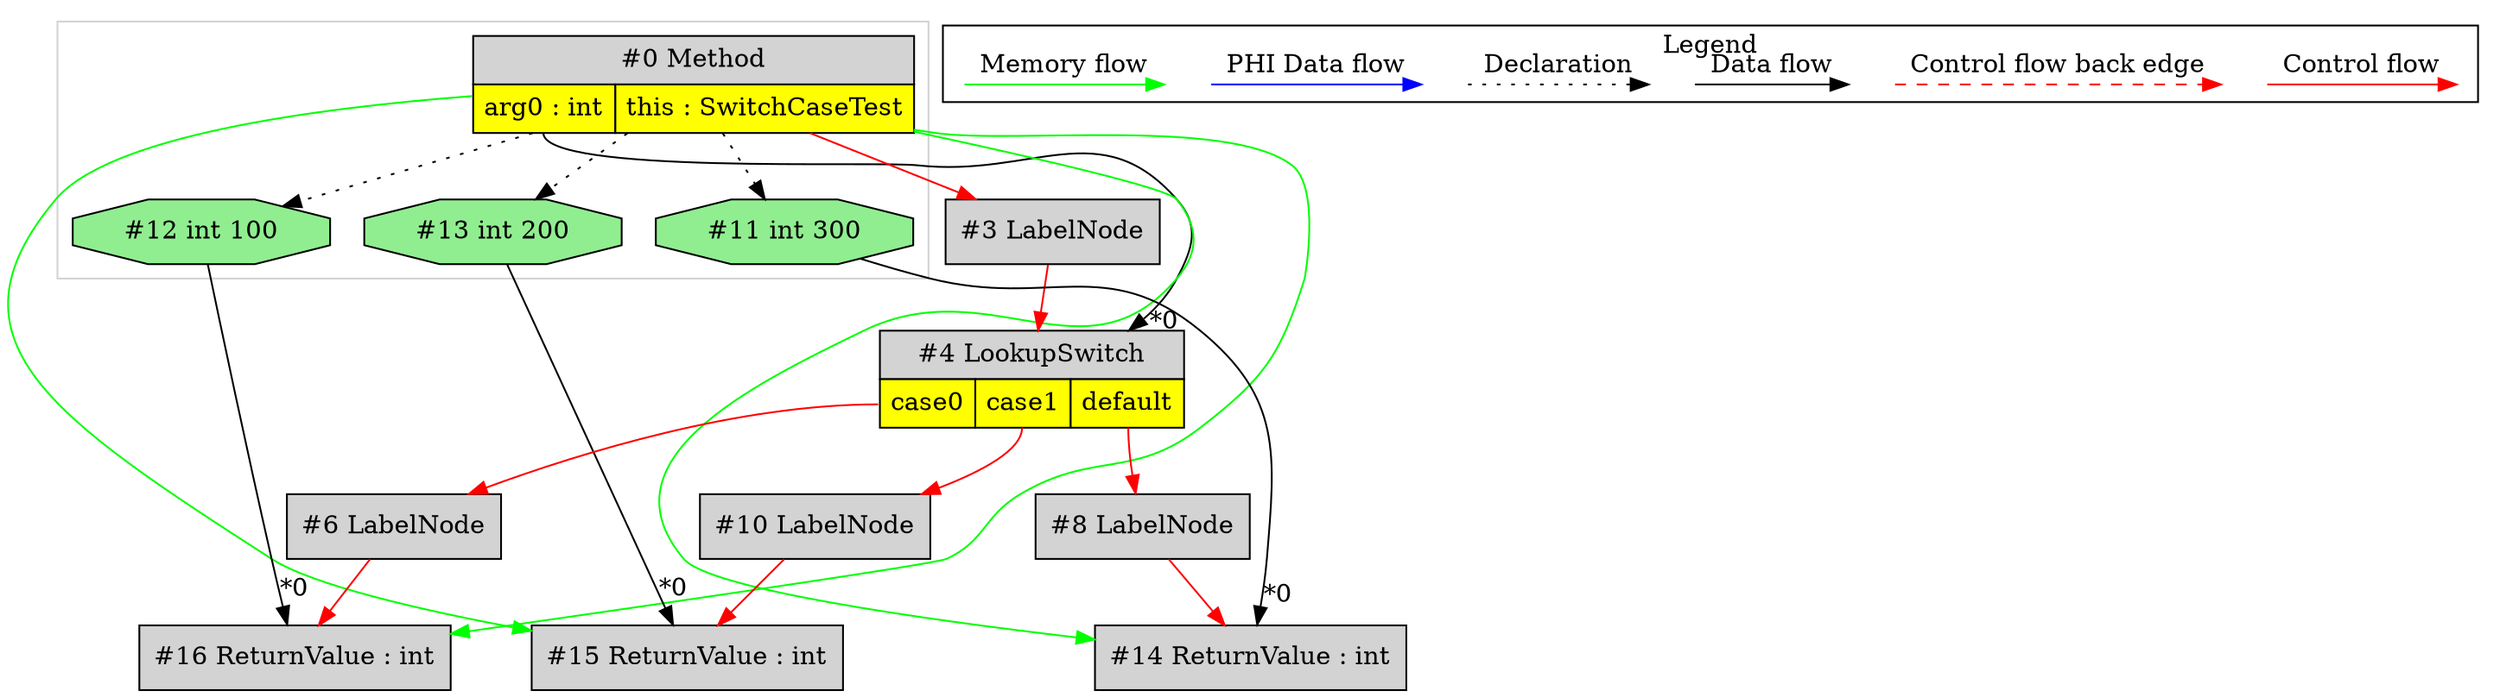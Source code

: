 digraph {
 node0[margin="0", label=<<table border="0" cellborder="1" cellspacing="0" cellpadding="5"><tr><td colspan="2">#0 Method</td></tr><tr><td port="prj1" bgcolor="yellow">arg0 : int</td><td port="prj2" bgcolor="yellow">this : SwitchCaseTest</td></tr></table>>,shape=none, fillcolor=lightgrey, style=filled];
 node13[label="#13 int 200",shape=octagon, fillcolor=lightgreen, style=filled];
 node0 -> node13[style=dotted];
 node15[label="#15 ReturnValue : int",shape=box, fillcolor=lightgrey, style=filled];
 node13 -> node15[headlabel="*0", labeldistance=2];
 node10 -> node15[labeldistance=2, color=red, fontcolor=red];
 node0 -> node15[labeldistance=2, color=green, constraint=false];
 node10[label="#10 LabelNode",shape=box, fillcolor=lightgrey, style=filled];
 node4:prj9 -> node10[labeldistance=2, color=red, fontcolor=red];
 node4[margin="0", label=<<table border="0" cellborder="1" cellspacing="0" cellpadding="5"><tr><td colspan="3">#4 LookupSwitch</td></tr><tr><td port="prj5" bgcolor="yellow">case0</td><td port="prj9" bgcolor="yellow">case1</td><td port="prj7" bgcolor="yellow">default</td></tr></table>>,shape=none, fillcolor=lightgrey, style=filled];
 node0:prj1 -> node4[headlabel="*0", labeldistance=2];
 node3 -> node4[labeldistance=2, color=red, fontcolor=red];
 node3[label="#3 LabelNode",shape=box, fillcolor=lightgrey, style=filled];
 node0 -> node3[labeldistance=2, color=red, fontcolor=red];
 node8[label="#8 LabelNode",shape=box, fillcolor=lightgrey, style=filled];
 node4:prj7 -> node8[labeldistance=2, color=red, fontcolor=red];
 node14[label="#14 ReturnValue : int",shape=box, fillcolor=lightgrey, style=filled];
 node11 -> node14[headlabel="*0", labeldistance=2];
 node8 -> node14[labeldistance=2, color=red, fontcolor=red];
 node0 -> node14[labeldistance=2, color=green, constraint=false];
 node11[label="#11 int 300",shape=octagon, fillcolor=lightgreen, style=filled];
 node0 -> node11[style=dotted];
 node6[label="#6 LabelNode",shape=box, fillcolor=lightgrey, style=filled];
 node4:prj5 -> node6[labeldistance=2, color=red, fontcolor=red];
 node16[label="#16 ReturnValue : int",shape=box, fillcolor=lightgrey, style=filled];
 node12 -> node16[headlabel="*0", labeldistance=2];
 node6 -> node16[labeldistance=2, color=red, fontcolor=red];
 node0 -> node16[labeldistance=2, color=green, constraint=false];
 node12[label="#12 int 100",shape=octagon, fillcolor=lightgreen, style=filled];
 node0 -> node12[style=dotted];
 subgraph cluster_0 {
  color=lightgray;
  node0;
  node11;
  node12;
  node13;
 }
 subgraph cluster_000 {
  label = "Legend";
  node [shape=point]
  {
   rank=same;
   c0 [style = invis];
   c1 [style = invis];
   c2 [style = invis];
   c3 [style = invis];
   d0 [style = invis];
   d1 [style = invis];
   d2 [style = invis];
   d3 [style = invis];
   d4 [style = invis];
   d5 [style = invis];
   d6 [style = invis];
   d7 [style = invis];
  }
  c0 -> c1 [label="Control flow", style=solid, color=red]
  c2 -> c3 [label="Control flow back edge", style=dashed, color=red]
  d0 -> d1 [label="Data flow"]
  d2 -> d3 [label="Declaration", style=dotted]
  d4 -> d5 [label="PHI Data flow", color=blue]
  d6 -> d7 [label="Memory flow", color=green]
 }

}

